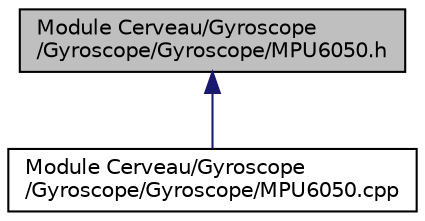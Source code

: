 digraph "Module Cerveau/Gyroscope/Gyroscope/Gyroscope/MPU6050.h"
{
  edge [fontname="Helvetica",fontsize="10",labelfontname="Helvetica",labelfontsize="10"];
  node [fontname="Helvetica",fontsize="10",shape=record];
  Node1 [label="Module Cerveau/Gyroscope\l/Gyroscope/Gyroscope/MPU6050.h",height=0.2,width=0.4,color="black", fillcolor="grey75", style="filled" fontcolor="black"];
  Node1 -> Node2 [dir="back",color="midnightblue",fontsize="10",style="solid",fontname="Helvetica"];
  Node2 [label="Module Cerveau/Gyroscope\l/Gyroscope/Gyroscope/MPU6050.cpp",height=0.2,width=0.4,color="black", fillcolor="white", style="filled",URL="$_gyroscope_2_gyroscope_2_gyroscope_2_m_p_u6050_8cpp.html"];
}
